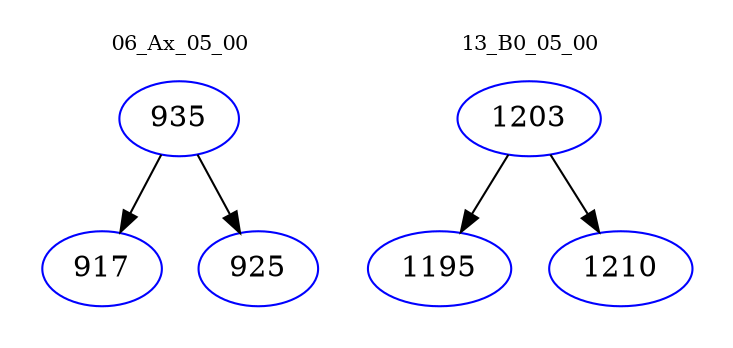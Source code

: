 digraph{
subgraph cluster_0 {
color = white
label = "06_Ax_05_00";
fontsize=10;
T0_935 [label="935", color="blue"]
T0_935 -> T0_917 [color="black"]
T0_917 [label="917", color="blue"]
T0_935 -> T0_925 [color="black"]
T0_925 [label="925", color="blue"]
}
subgraph cluster_1 {
color = white
label = "13_B0_05_00";
fontsize=10;
T1_1203 [label="1203", color="blue"]
T1_1203 -> T1_1195 [color="black"]
T1_1195 [label="1195", color="blue"]
T1_1203 -> T1_1210 [color="black"]
T1_1210 [label="1210", color="blue"]
}
}
